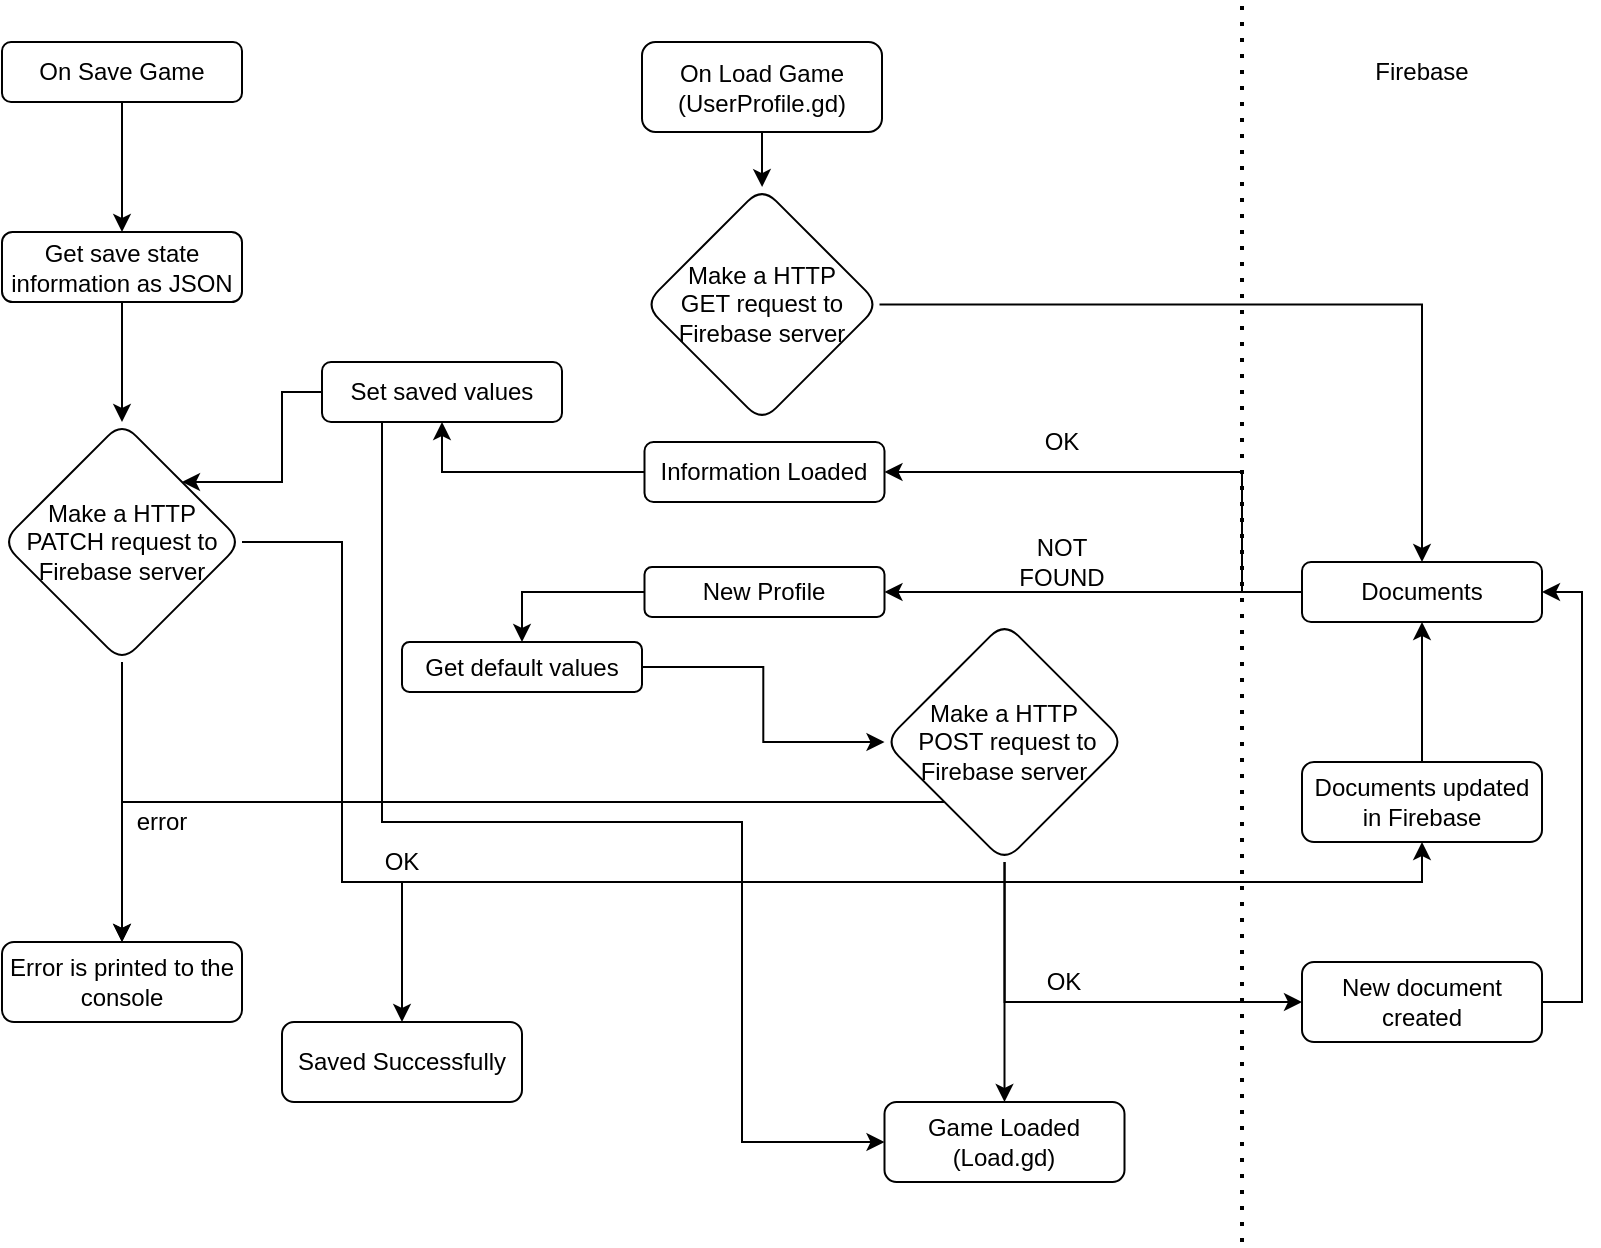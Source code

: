 <mxfile version="20.0.3" type="github">
  <diagram id="C5RBs43oDa-KdzZeNtuy" name="Page-1">
    <mxGraphModel dx="1182" dy="535" grid="1" gridSize="10" guides="1" tooltips="1" connect="1" arrows="1" fold="1" page="1" pageScale="1" pageWidth="827" pageHeight="1169" math="0" shadow="0">
      <root>
        <mxCell id="WIyWlLk6GJQsqaUBKTNV-0" />
        <mxCell id="WIyWlLk6GJQsqaUBKTNV-1" parent="WIyWlLk6GJQsqaUBKTNV-0" />
        <mxCell id="9BtPxe3HpGPeyMn6ALsc-2" value="" style="edgeStyle=orthogonalEdgeStyle;rounded=0;orthogonalLoop=1;jettySize=auto;html=1;" edge="1" parent="WIyWlLk6GJQsqaUBKTNV-1" source="9BtPxe3HpGPeyMn6ALsc-0" target="9BtPxe3HpGPeyMn6ALsc-1">
          <mxGeometry relative="1" as="geometry" />
        </mxCell>
        <mxCell id="9BtPxe3HpGPeyMn6ALsc-0" value="On Save Game" style="rounded=1;whiteSpace=wrap;html=1;" vertex="1" parent="WIyWlLk6GJQsqaUBKTNV-1">
          <mxGeometry x="20" y="40" width="120" height="30" as="geometry" />
        </mxCell>
        <mxCell id="9BtPxe3HpGPeyMn6ALsc-35" style="edgeStyle=orthogonalEdgeStyle;rounded=0;orthogonalLoop=1;jettySize=auto;html=1;entryX=0.5;entryY=0;entryDx=0;entryDy=0;" edge="1" parent="WIyWlLk6GJQsqaUBKTNV-1" source="9BtPxe3HpGPeyMn6ALsc-1" target="9BtPxe3HpGPeyMn6ALsc-12">
          <mxGeometry relative="1" as="geometry" />
        </mxCell>
        <mxCell id="9BtPxe3HpGPeyMn6ALsc-1" value="Get save state information as JSON" style="whiteSpace=wrap;html=1;rounded=1;" vertex="1" parent="WIyWlLk6GJQsqaUBKTNV-1">
          <mxGeometry x="20" y="135" width="120" height="35" as="geometry" />
        </mxCell>
        <mxCell id="9BtPxe3HpGPeyMn6ALsc-7" value="Saved Successfully" style="whiteSpace=wrap;html=1;rounded=1;" vertex="1" parent="WIyWlLk6GJQsqaUBKTNV-1">
          <mxGeometry x="160" y="530" width="120" height="40" as="geometry" />
        </mxCell>
        <mxCell id="9BtPxe3HpGPeyMn6ALsc-10" value="Error is printed to the console" style="whiteSpace=wrap;html=1;rounded=1;" vertex="1" parent="WIyWlLk6GJQsqaUBKTNV-1">
          <mxGeometry x="20" y="490" width="120" height="40" as="geometry" />
        </mxCell>
        <mxCell id="9BtPxe3HpGPeyMn6ALsc-14" style="edgeStyle=orthogonalEdgeStyle;rounded=0;orthogonalLoop=1;jettySize=auto;html=1;entryX=0.5;entryY=0;entryDx=0;entryDy=0;" edge="1" parent="WIyWlLk6GJQsqaUBKTNV-1" source="9BtPxe3HpGPeyMn6ALsc-12" target="9BtPxe3HpGPeyMn6ALsc-7">
          <mxGeometry relative="1" as="geometry">
            <Array as="points">
              <mxPoint x="190" y="290" />
              <mxPoint x="190" y="460" />
              <mxPoint x="220" y="460" />
            </Array>
          </mxGeometry>
        </mxCell>
        <mxCell id="9BtPxe3HpGPeyMn6ALsc-15" style="edgeStyle=orthogonalEdgeStyle;rounded=0;orthogonalLoop=1;jettySize=auto;html=1;entryX=0.5;entryY=0;entryDx=0;entryDy=0;" edge="1" parent="WIyWlLk6GJQsqaUBKTNV-1" source="9BtPxe3HpGPeyMn6ALsc-12" target="9BtPxe3HpGPeyMn6ALsc-10">
          <mxGeometry relative="1" as="geometry">
            <Array as="points">
              <mxPoint x="80" y="390" />
              <mxPoint x="80" y="390" />
            </Array>
          </mxGeometry>
        </mxCell>
        <mxCell id="9BtPxe3HpGPeyMn6ALsc-19" style="edgeStyle=orthogonalEdgeStyle;rounded=0;orthogonalLoop=1;jettySize=auto;html=1;exitX=1;exitY=0.5;exitDx=0;exitDy=0;" edge="1" parent="WIyWlLk6GJQsqaUBKTNV-1" source="9BtPxe3HpGPeyMn6ALsc-12" target="9BtPxe3HpGPeyMn6ALsc-20">
          <mxGeometry relative="1" as="geometry">
            <mxPoint x="480" y="380" as="targetPoint" />
            <Array as="points">
              <mxPoint x="190" y="290" />
              <mxPoint x="190" y="460" />
              <mxPoint x="730" y="460" />
            </Array>
          </mxGeometry>
        </mxCell>
        <mxCell id="9BtPxe3HpGPeyMn6ALsc-12" value="&lt;div&gt;Make a HTTP &lt;br&gt;&lt;/div&gt;&lt;div&gt;PATCH request to Firebase server&lt;/div&gt;" style="rhombus;whiteSpace=wrap;html=1;rounded=1;" vertex="1" parent="WIyWlLk6GJQsqaUBKTNV-1">
          <mxGeometry x="20" y="230" width="120" height="120" as="geometry" />
        </mxCell>
        <mxCell id="9BtPxe3HpGPeyMn6ALsc-16" value="OK" style="text;html=1;strokeColor=none;fillColor=none;align=center;verticalAlign=middle;whiteSpace=wrap;rounded=0;rotation=0;" vertex="1" parent="WIyWlLk6GJQsqaUBKTNV-1">
          <mxGeometry x="190" y="440" width="60" height="20" as="geometry" />
        </mxCell>
        <mxCell id="9BtPxe3HpGPeyMn6ALsc-17" value="error" style="text;html=1;strokeColor=none;fillColor=none;align=center;verticalAlign=middle;whiteSpace=wrap;rounded=0;" vertex="1" parent="WIyWlLk6GJQsqaUBKTNV-1">
          <mxGeometry x="80" y="420" width="40" height="20" as="geometry" />
        </mxCell>
        <mxCell id="9BtPxe3HpGPeyMn6ALsc-24" value="" style="edgeStyle=orthogonalEdgeStyle;rounded=0;orthogonalLoop=1;jettySize=auto;html=1;" edge="1" parent="WIyWlLk6GJQsqaUBKTNV-1" source="9BtPxe3HpGPeyMn6ALsc-20" target="9BtPxe3HpGPeyMn6ALsc-23">
          <mxGeometry relative="1" as="geometry" />
        </mxCell>
        <mxCell id="9BtPxe3HpGPeyMn6ALsc-20" value="Documents updated in Firebase" style="rounded=1;whiteSpace=wrap;html=1;" vertex="1" parent="WIyWlLk6GJQsqaUBKTNV-1">
          <mxGeometry x="670" y="400" width="120" height="40" as="geometry" />
        </mxCell>
        <mxCell id="9BtPxe3HpGPeyMn6ALsc-34" value="" style="edgeStyle=orthogonalEdgeStyle;rounded=0;orthogonalLoop=1;jettySize=auto;html=1;" edge="1" parent="WIyWlLk6GJQsqaUBKTNV-1" source="9BtPxe3HpGPeyMn6ALsc-23" target="9BtPxe3HpGPeyMn6ALsc-33">
          <mxGeometry relative="1" as="geometry">
            <Array as="points">
              <mxPoint x="640" y="315" />
              <mxPoint x="640" y="255" />
            </Array>
          </mxGeometry>
        </mxCell>
        <mxCell id="9BtPxe3HpGPeyMn6ALsc-39" value="" style="edgeStyle=orthogonalEdgeStyle;rounded=0;orthogonalLoop=1;jettySize=auto;html=1;" edge="1" parent="WIyWlLk6GJQsqaUBKTNV-1" source="9BtPxe3HpGPeyMn6ALsc-23" target="9BtPxe3HpGPeyMn6ALsc-38">
          <mxGeometry relative="1" as="geometry" />
        </mxCell>
        <mxCell id="9BtPxe3HpGPeyMn6ALsc-23" value="Documents" style="whiteSpace=wrap;html=1;rounded=1;" vertex="1" parent="WIyWlLk6GJQsqaUBKTNV-1">
          <mxGeometry x="670" y="300" width="120" height="30" as="geometry" />
        </mxCell>
        <mxCell id="9BtPxe3HpGPeyMn6ALsc-25" value="" style="endArrow=none;dashed=1;html=1;dashPattern=1 3;strokeWidth=2;rounded=0;" edge="1" parent="WIyWlLk6GJQsqaUBKTNV-1">
          <mxGeometry width="50" height="50" relative="1" as="geometry">
            <mxPoint x="640" y="640" as="sourcePoint" />
            <mxPoint x="640" y="20" as="targetPoint" />
          </mxGeometry>
        </mxCell>
        <mxCell id="9BtPxe3HpGPeyMn6ALsc-30" value="" style="edgeStyle=orthogonalEdgeStyle;rounded=0;orthogonalLoop=1;jettySize=auto;html=1;" edge="1" parent="WIyWlLk6GJQsqaUBKTNV-1" source="9BtPxe3HpGPeyMn6ALsc-26" target="9BtPxe3HpGPeyMn6ALsc-29">
          <mxGeometry relative="1" as="geometry" />
        </mxCell>
        <mxCell id="9BtPxe3HpGPeyMn6ALsc-26" value="On Load Game (UserProfile.gd)" style="rounded=1;whiteSpace=wrap;html=1;" vertex="1" parent="WIyWlLk6GJQsqaUBKTNV-1">
          <mxGeometry x="340" y="40" width="120" height="45" as="geometry" />
        </mxCell>
        <mxCell id="9BtPxe3HpGPeyMn6ALsc-31" style="edgeStyle=orthogonalEdgeStyle;rounded=0;orthogonalLoop=1;jettySize=auto;html=1;entryX=0.5;entryY=0;entryDx=0;entryDy=0;" edge="1" parent="WIyWlLk6GJQsqaUBKTNV-1" source="9BtPxe3HpGPeyMn6ALsc-29" target="9BtPxe3HpGPeyMn6ALsc-23">
          <mxGeometry relative="1" as="geometry" />
        </mxCell>
        <mxCell id="9BtPxe3HpGPeyMn6ALsc-29" value="&lt;div&gt;Make a HTTP &lt;br&gt;&lt;/div&gt;&lt;div&gt;GET request to Firebase server&lt;/div&gt;" style="rhombus;whiteSpace=wrap;html=1;rounded=1;" vertex="1" parent="WIyWlLk6GJQsqaUBKTNV-1">
          <mxGeometry x="341.25" y="112.5" width="117.5" height="117.5" as="geometry" />
        </mxCell>
        <mxCell id="9BtPxe3HpGPeyMn6ALsc-44" value="" style="edgeStyle=orthogonalEdgeStyle;rounded=0;orthogonalLoop=1;jettySize=auto;html=1;" edge="1" parent="WIyWlLk6GJQsqaUBKTNV-1" source="9BtPxe3HpGPeyMn6ALsc-33" target="9BtPxe3HpGPeyMn6ALsc-43">
          <mxGeometry relative="1" as="geometry" />
        </mxCell>
        <mxCell id="9BtPxe3HpGPeyMn6ALsc-33" value="Information Loaded" style="whiteSpace=wrap;html=1;rounded=1;" vertex="1" parent="WIyWlLk6GJQsqaUBKTNV-1">
          <mxGeometry x="341.25" y="240" width="120" height="30" as="geometry" />
        </mxCell>
        <mxCell id="9BtPxe3HpGPeyMn6ALsc-47" value="" style="edgeStyle=orthogonalEdgeStyle;rounded=0;orthogonalLoop=1;jettySize=auto;html=1;" edge="1" parent="WIyWlLk6GJQsqaUBKTNV-1" source="9BtPxe3HpGPeyMn6ALsc-38" target="9BtPxe3HpGPeyMn6ALsc-46">
          <mxGeometry relative="1" as="geometry" />
        </mxCell>
        <mxCell id="9BtPxe3HpGPeyMn6ALsc-38" value="New Profile" style="whiteSpace=wrap;html=1;rounded=1;" vertex="1" parent="WIyWlLk6GJQsqaUBKTNV-1">
          <mxGeometry x="341.25" y="302.5" width="120" height="25" as="geometry" />
        </mxCell>
        <mxCell id="9BtPxe3HpGPeyMn6ALsc-40" value="OK" style="text;html=1;strokeColor=none;fillColor=none;align=center;verticalAlign=middle;whiteSpace=wrap;rounded=0;" vertex="1" parent="WIyWlLk6GJQsqaUBKTNV-1">
          <mxGeometry x="520" y="230" width="60" height="20" as="geometry" />
        </mxCell>
        <mxCell id="9BtPxe3HpGPeyMn6ALsc-41" value="NOT FOUND" style="text;html=1;strokeColor=none;fillColor=none;align=center;verticalAlign=middle;whiteSpace=wrap;rounded=0;" vertex="1" parent="WIyWlLk6GJQsqaUBKTNV-1">
          <mxGeometry x="520" y="290" width="60" height="20" as="geometry" />
        </mxCell>
        <mxCell id="9BtPxe3HpGPeyMn6ALsc-45" style="edgeStyle=orthogonalEdgeStyle;rounded=0;orthogonalLoop=1;jettySize=auto;html=1;entryX=1;entryY=0;entryDx=0;entryDy=0;" edge="1" parent="WIyWlLk6GJQsqaUBKTNV-1" source="9BtPxe3HpGPeyMn6ALsc-43" target="9BtPxe3HpGPeyMn6ALsc-12">
          <mxGeometry relative="1" as="geometry" />
        </mxCell>
        <mxCell id="9BtPxe3HpGPeyMn6ALsc-59" style="edgeStyle=orthogonalEdgeStyle;rounded=0;orthogonalLoop=1;jettySize=auto;html=1;entryX=0;entryY=0.5;entryDx=0;entryDy=0;" edge="1" parent="WIyWlLk6GJQsqaUBKTNV-1" source="9BtPxe3HpGPeyMn6ALsc-43" target="9BtPxe3HpGPeyMn6ALsc-57">
          <mxGeometry relative="1" as="geometry">
            <Array as="points">
              <mxPoint x="210" y="430" />
              <mxPoint x="390" y="430" />
              <mxPoint x="390" y="590" />
            </Array>
          </mxGeometry>
        </mxCell>
        <mxCell id="9BtPxe3HpGPeyMn6ALsc-43" value="Set saved values" style="whiteSpace=wrap;html=1;rounded=1;" vertex="1" parent="WIyWlLk6GJQsqaUBKTNV-1">
          <mxGeometry x="180" y="200" width="120" height="30" as="geometry" />
        </mxCell>
        <mxCell id="9BtPxe3HpGPeyMn6ALsc-49" value="" style="edgeStyle=orthogonalEdgeStyle;rounded=0;orthogonalLoop=1;jettySize=auto;html=1;" edge="1" parent="WIyWlLk6GJQsqaUBKTNV-1" source="9BtPxe3HpGPeyMn6ALsc-46" target="9BtPxe3HpGPeyMn6ALsc-48">
          <mxGeometry relative="1" as="geometry" />
        </mxCell>
        <mxCell id="9BtPxe3HpGPeyMn6ALsc-46" value="Get default values" style="whiteSpace=wrap;html=1;rounded=1;" vertex="1" parent="WIyWlLk6GJQsqaUBKTNV-1">
          <mxGeometry x="220" y="340" width="120" height="25" as="geometry" />
        </mxCell>
        <mxCell id="9BtPxe3HpGPeyMn6ALsc-53" value="" style="edgeStyle=orthogonalEdgeStyle;rounded=0;orthogonalLoop=1;jettySize=auto;html=1;" edge="1" parent="WIyWlLk6GJQsqaUBKTNV-1" source="9BtPxe3HpGPeyMn6ALsc-48" target="9BtPxe3HpGPeyMn6ALsc-52">
          <mxGeometry relative="1" as="geometry">
            <Array as="points">
              <mxPoint x="521" y="520" />
            </Array>
          </mxGeometry>
        </mxCell>
        <mxCell id="9BtPxe3HpGPeyMn6ALsc-58" value="" style="edgeStyle=orthogonalEdgeStyle;rounded=0;orthogonalLoop=1;jettySize=auto;html=1;" edge="1" parent="WIyWlLk6GJQsqaUBKTNV-1" source="9BtPxe3HpGPeyMn6ALsc-48" target="9BtPxe3HpGPeyMn6ALsc-57">
          <mxGeometry relative="1" as="geometry" />
        </mxCell>
        <mxCell id="9BtPxe3HpGPeyMn6ALsc-62" style="edgeStyle=orthogonalEdgeStyle;rounded=0;orthogonalLoop=1;jettySize=auto;html=1;" edge="1" parent="WIyWlLk6GJQsqaUBKTNV-1" source="9BtPxe3HpGPeyMn6ALsc-48">
          <mxGeometry relative="1" as="geometry">
            <mxPoint x="80" y="490" as="targetPoint" />
            <Array as="points">
              <mxPoint x="80" y="420" />
            </Array>
          </mxGeometry>
        </mxCell>
        <mxCell id="9BtPxe3HpGPeyMn6ALsc-48" value="&lt;div&gt;Make a HTTP&lt;/div&gt;&lt;div&gt;&amp;nbsp;POST request to Firebase server&lt;/div&gt;" style="rhombus;whiteSpace=wrap;html=1;rounded=1;" vertex="1" parent="WIyWlLk6GJQsqaUBKTNV-1">
          <mxGeometry x="461.25" y="330" width="120" height="120" as="geometry" />
        </mxCell>
        <mxCell id="9BtPxe3HpGPeyMn6ALsc-54" style="edgeStyle=orthogonalEdgeStyle;rounded=0;orthogonalLoop=1;jettySize=auto;html=1;entryX=1;entryY=0.5;entryDx=0;entryDy=0;" edge="1" parent="WIyWlLk6GJQsqaUBKTNV-1" source="9BtPxe3HpGPeyMn6ALsc-52" target="9BtPxe3HpGPeyMn6ALsc-23">
          <mxGeometry relative="1" as="geometry">
            <Array as="points">
              <mxPoint x="810" y="520" />
              <mxPoint x="810" y="315" />
            </Array>
          </mxGeometry>
        </mxCell>
        <mxCell id="9BtPxe3HpGPeyMn6ALsc-52" value="New document created" style="whiteSpace=wrap;html=1;rounded=1;" vertex="1" parent="WIyWlLk6GJQsqaUBKTNV-1">
          <mxGeometry x="670" y="500" width="120" height="40" as="geometry" />
        </mxCell>
        <mxCell id="9BtPxe3HpGPeyMn6ALsc-57" value="Game Loaded (Load.gd)" style="whiteSpace=wrap;html=1;rounded=1;" vertex="1" parent="WIyWlLk6GJQsqaUBKTNV-1">
          <mxGeometry x="461.25" y="570" width="120" height="40" as="geometry" />
        </mxCell>
        <mxCell id="9BtPxe3HpGPeyMn6ALsc-60" value="OK" style="text;html=1;strokeColor=none;fillColor=none;align=center;verticalAlign=middle;whiteSpace=wrap;rounded=0;rotation=0;" vertex="1" parent="WIyWlLk6GJQsqaUBKTNV-1">
          <mxGeometry x="521.25" y="500" width="60" height="20" as="geometry" />
        </mxCell>
        <mxCell id="9BtPxe3HpGPeyMn6ALsc-63" value="Firebase" style="text;html=1;strokeColor=none;fillColor=none;align=center;verticalAlign=middle;whiteSpace=wrap;rounded=0;" vertex="1" parent="WIyWlLk6GJQsqaUBKTNV-1">
          <mxGeometry x="700" y="40" width="60" height="30" as="geometry" />
        </mxCell>
      </root>
    </mxGraphModel>
  </diagram>
</mxfile>
